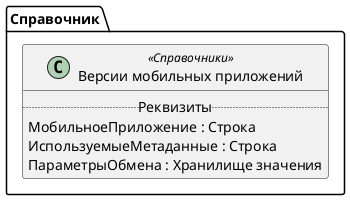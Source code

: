 ﻿@startuml ВерсииМобильныхПриложений
'!include templates.wsd
'..\include templates.wsd
class Справочник.ВерсииМобильныхПриложений as "Версии мобильных приложений" <<Справочники>>
{
..Реквизиты..
МобильноеПриложение : Строка
ИспользуемыеМетаданные : Строка
ПараметрыОбмена : Хранилище значения
}
@enduml
